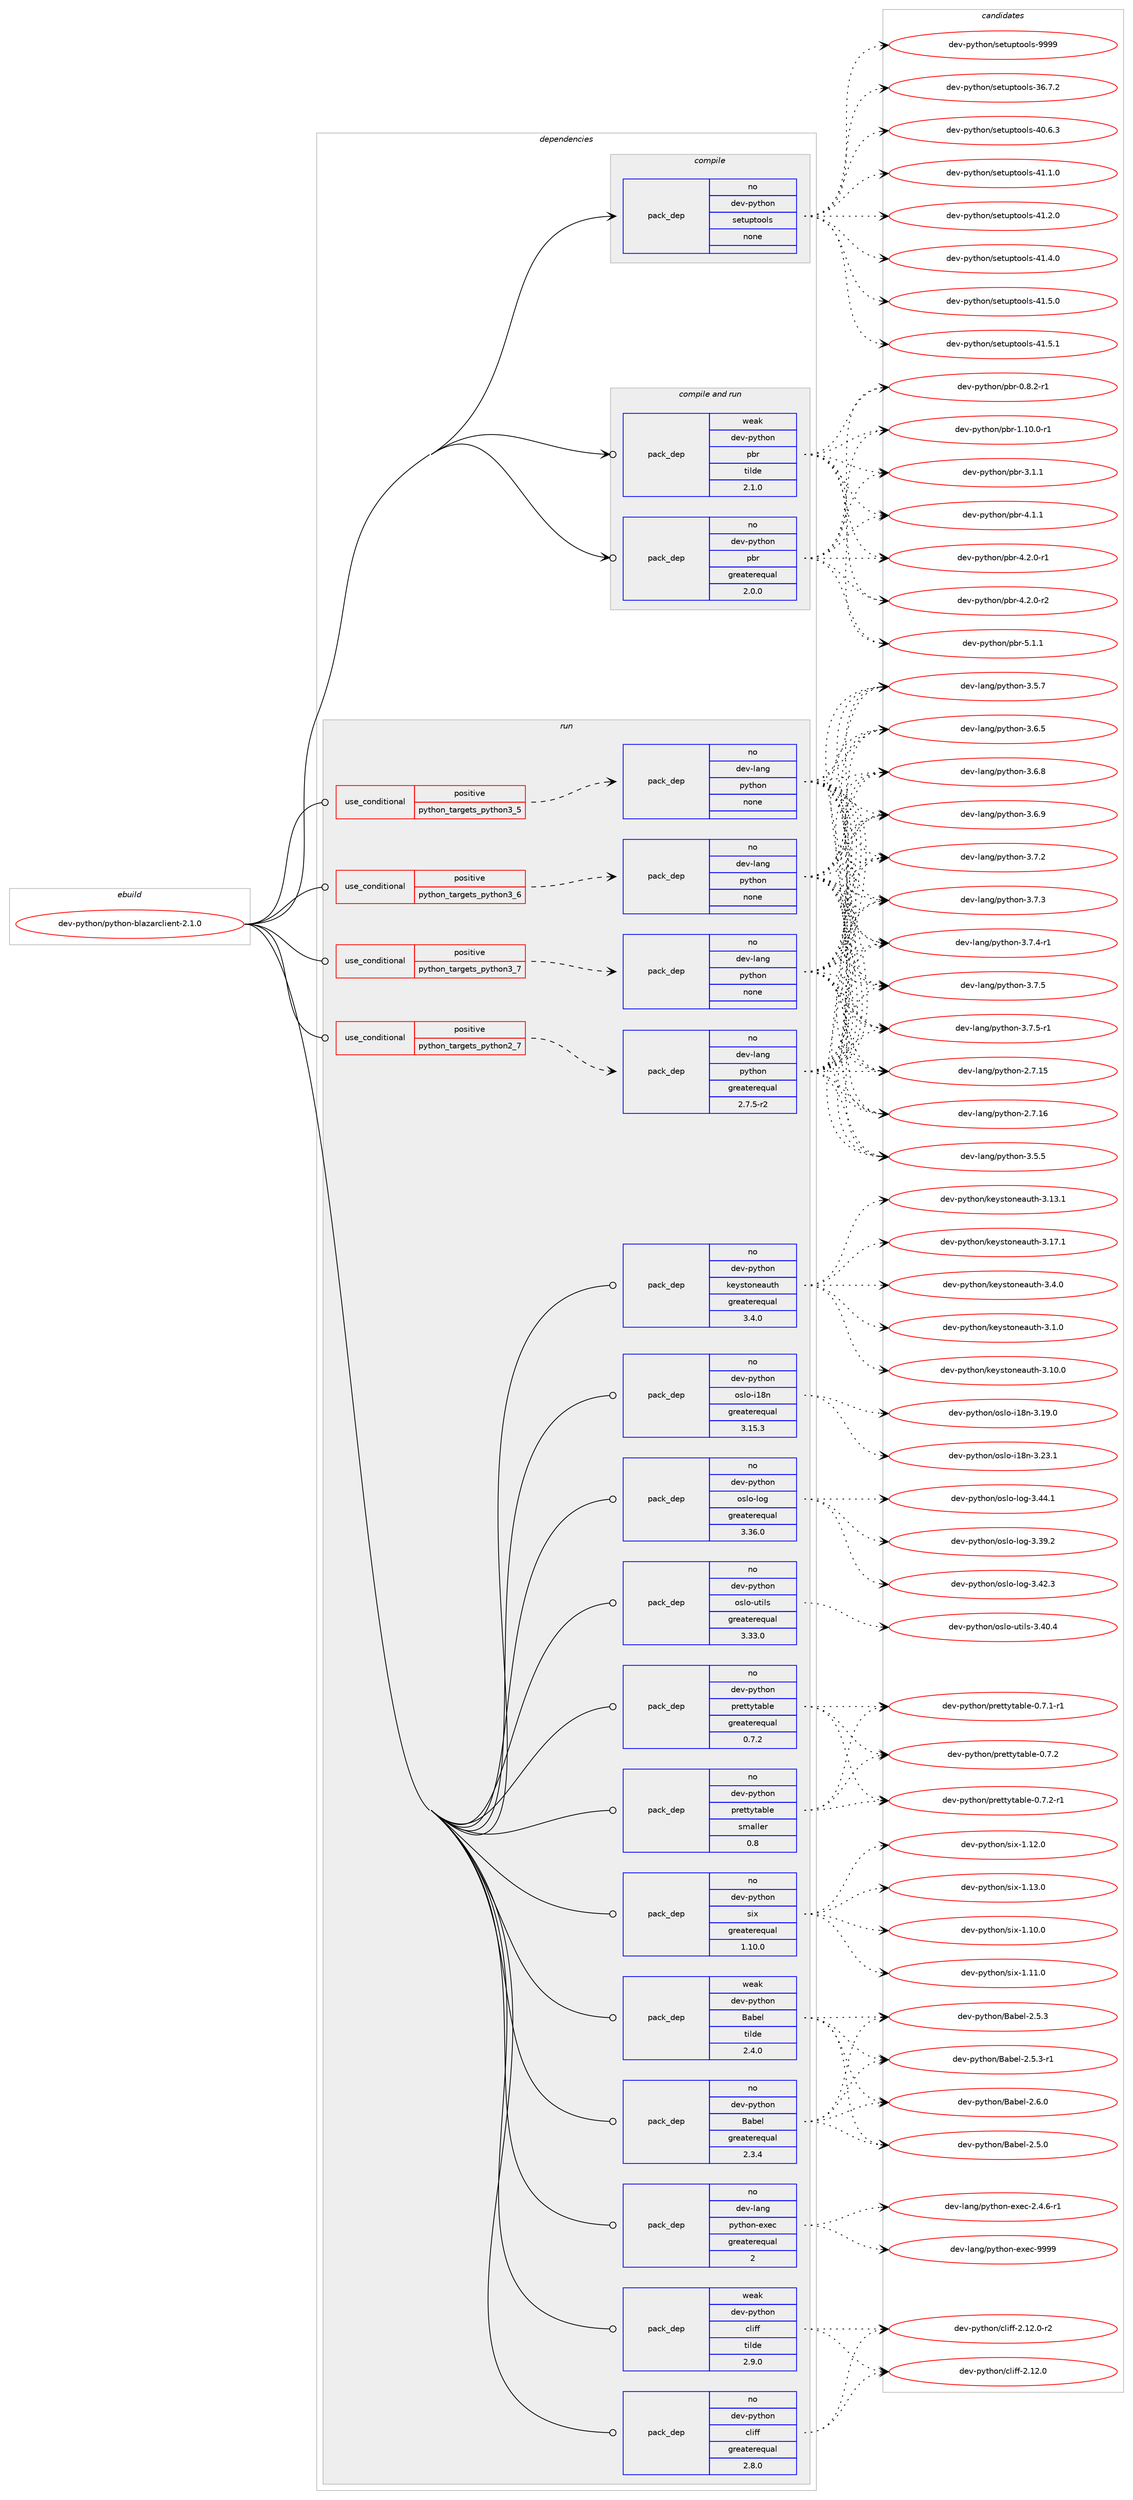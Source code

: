 digraph prolog {

# *************
# Graph options
# *************

newrank=true;
concentrate=true;
compound=true;
graph [rankdir=LR,fontname=Helvetica,fontsize=10,ranksep=1.5];#, ranksep=2.5, nodesep=0.2];
edge  [arrowhead=vee];
node  [fontname=Helvetica,fontsize=10];

# **********
# The ebuild
# **********

subgraph cluster_leftcol {
color=gray;
rank=same;
label=<<i>ebuild</i>>;
id [label="dev-python/python-blazarclient-2.1.0", color=red, width=4, href="../dev-python/python-blazarclient-2.1.0.svg"];
}

# ****************
# The dependencies
# ****************

subgraph cluster_midcol {
color=gray;
label=<<i>dependencies</i>>;
subgraph cluster_compile {
fillcolor="#eeeeee";
style=filled;
label=<<i>compile</i>>;
subgraph pack471077 {
dependency630250 [label=<<TABLE BORDER="0" CELLBORDER="1" CELLSPACING="0" CELLPADDING="4" WIDTH="220"><TR><TD ROWSPAN="6" CELLPADDING="30">pack_dep</TD></TR><TR><TD WIDTH="110">no</TD></TR><TR><TD>dev-python</TD></TR><TR><TD>setuptools</TD></TR><TR><TD>none</TD></TR><TR><TD></TD></TR></TABLE>>, shape=none, color=blue];
}
id:e -> dependency630250:w [weight=20,style="solid",arrowhead="vee"];
}
subgraph cluster_compileandrun {
fillcolor="#eeeeee";
style=filled;
label=<<i>compile and run</i>>;
subgraph pack471078 {
dependency630251 [label=<<TABLE BORDER="0" CELLBORDER="1" CELLSPACING="0" CELLPADDING="4" WIDTH="220"><TR><TD ROWSPAN="6" CELLPADDING="30">pack_dep</TD></TR><TR><TD WIDTH="110">no</TD></TR><TR><TD>dev-python</TD></TR><TR><TD>pbr</TD></TR><TR><TD>greaterequal</TD></TR><TR><TD>2.0.0</TD></TR></TABLE>>, shape=none, color=blue];
}
id:e -> dependency630251:w [weight=20,style="solid",arrowhead="odotvee"];
subgraph pack471079 {
dependency630252 [label=<<TABLE BORDER="0" CELLBORDER="1" CELLSPACING="0" CELLPADDING="4" WIDTH="220"><TR><TD ROWSPAN="6" CELLPADDING="30">pack_dep</TD></TR><TR><TD WIDTH="110">weak</TD></TR><TR><TD>dev-python</TD></TR><TR><TD>pbr</TD></TR><TR><TD>tilde</TD></TR><TR><TD>2.1.0</TD></TR></TABLE>>, shape=none, color=blue];
}
id:e -> dependency630252:w [weight=20,style="solid",arrowhead="odotvee"];
}
subgraph cluster_run {
fillcolor="#eeeeee";
style=filled;
label=<<i>run</i>>;
subgraph cond147306 {
dependency630253 [label=<<TABLE BORDER="0" CELLBORDER="1" CELLSPACING="0" CELLPADDING="4"><TR><TD ROWSPAN="3" CELLPADDING="10">use_conditional</TD></TR><TR><TD>positive</TD></TR><TR><TD>python_targets_python2_7</TD></TR></TABLE>>, shape=none, color=red];
subgraph pack471080 {
dependency630254 [label=<<TABLE BORDER="0" CELLBORDER="1" CELLSPACING="0" CELLPADDING="4" WIDTH="220"><TR><TD ROWSPAN="6" CELLPADDING="30">pack_dep</TD></TR><TR><TD WIDTH="110">no</TD></TR><TR><TD>dev-lang</TD></TR><TR><TD>python</TD></TR><TR><TD>greaterequal</TD></TR><TR><TD>2.7.5-r2</TD></TR></TABLE>>, shape=none, color=blue];
}
dependency630253:e -> dependency630254:w [weight=20,style="dashed",arrowhead="vee"];
}
id:e -> dependency630253:w [weight=20,style="solid",arrowhead="odot"];
subgraph cond147307 {
dependency630255 [label=<<TABLE BORDER="0" CELLBORDER="1" CELLSPACING="0" CELLPADDING="4"><TR><TD ROWSPAN="3" CELLPADDING="10">use_conditional</TD></TR><TR><TD>positive</TD></TR><TR><TD>python_targets_python3_5</TD></TR></TABLE>>, shape=none, color=red];
subgraph pack471081 {
dependency630256 [label=<<TABLE BORDER="0" CELLBORDER="1" CELLSPACING="0" CELLPADDING="4" WIDTH="220"><TR><TD ROWSPAN="6" CELLPADDING="30">pack_dep</TD></TR><TR><TD WIDTH="110">no</TD></TR><TR><TD>dev-lang</TD></TR><TR><TD>python</TD></TR><TR><TD>none</TD></TR><TR><TD></TD></TR></TABLE>>, shape=none, color=blue];
}
dependency630255:e -> dependency630256:w [weight=20,style="dashed",arrowhead="vee"];
}
id:e -> dependency630255:w [weight=20,style="solid",arrowhead="odot"];
subgraph cond147308 {
dependency630257 [label=<<TABLE BORDER="0" CELLBORDER="1" CELLSPACING="0" CELLPADDING="4"><TR><TD ROWSPAN="3" CELLPADDING="10">use_conditional</TD></TR><TR><TD>positive</TD></TR><TR><TD>python_targets_python3_6</TD></TR></TABLE>>, shape=none, color=red];
subgraph pack471082 {
dependency630258 [label=<<TABLE BORDER="0" CELLBORDER="1" CELLSPACING="0" CELLPADDING="4" WIDTH="220"><TR><TD ROWSPAN="6" CELLPADDING="30">pack_dep</TD></TR><TR><TD WIDTH="110">no</TD></TR><TR><TD>dev-lang</TD></TR><TR><TD>python</TD></TR><TR><TD>none</TD></TR><TR><TD></TD></TR></TABLE>>, shape=none, color=blue];
}
dependency630257:e -> dependency630258:w [weight=20,style="dashed",arrowhead="vee"];
}
id:e -> dependency630257:w [weight=20,style="solid",arrowhead="odot"];
subgraph cond147309 {
dependency630259 [label=<<TABLE BORDER="0" CELLBORDER="1" CELLSPACING="0" CELLPADDING="4"><TR><TD ROWSPAN="3" CELLPADDING="10">use_conditional</TD></TR><TR><TD>positive</TD></TR><TR><TD>python_targets_python3_7</TD></TR></TABLE>>, shape=none, color=red];
subgraph pack471083 {
dependency630260 [label=<<TABLE BORDER="0" CELLBORDER="1" CELLSPACING="0" CELLPADDING="4" WIDTH="220"><TR><TD ROWSPAN="6" CELLPADDING="30">pack_dep</TD></TR><TR><TD WIDTH="110">no</TD></TR><TR><TD>dev-lang</TD></TR><TR><TD>python</TD></TR><TR><TD>none</TD></TR><TR><TD></TD></TR></TABLE>>, shape=none, color=blue];
}
dependency630259:e -> dependency630260:w [weight=20,style="dashed",arrowhead="vee"];
}
id:e -> dependency630259:w [weight=20,style="solid",arrowhead="odot"];
subgraph pack471084 {
dependency630261 [label=<<TABLE BORDER="0" CELLBORDER="1" CELLSPACING="0" CELLPADDING="4" WIDTH="220"><TR><TD ROWSPAN="6" CELLPADDING="30">pack_dep</TD></TR><TR><TD WIDTH="110">no</TD></TR><TR><TD>dev-lang</TD></TR><TR><TD>python-exec</TD></TR><TR><TD>greaterequal</TD></TR><TR><TD>2</TD></TR></TABLE>>, shape=none, color=blue];
}
id:e -> dependency630261:w [weight=20,style="solid",arrowhead="odot"];
subgraph pack471085 {
dependency630262 [label=<<TABLE BORDER="0" CELLBORDER="1" CELLSPACING="0" CELLPADDING="4" WIDTH="220"><TR><TD ROWSPAN="6" CELLPADDING="30">pack_dep</TD></TR><TR><TD WIDTH="110">no</TD></TR><TR><TD>dev-python</TD></TR><TR><TD>Babel</TD></TR><TR><TD>greaterequal</TD></TR><TR><TD>2.3.4</TD></TR></TABLE>>, shape=none, color=blue];
}
id:e -> dependency630262:w [weight=20,style="solid",arrowhead="odot"];
subgraph pack471086 {
dependency630263 [label=<<TABLE BORDER="0" CELLBORDER="1" CELLSPACING="0" CELLPADDING="4" WIDTH="220"><TR><TD ROWSPAN="6" CELLPADDING="30">pack_dep</TD></TR><TR><TD WIDTH="110">no</TD></TR><TR><TD>dev-python</TD></TR><TR><TD>cliff</TD></TR><TR><TD>greaterequal</TD></TR><TR><TD>2.8.0</TD></TR></TABLE>>, shape=none, color=blue];
}
id:e -> dependency630263:w [weight=20,style="solid",arrowhead="odot"];
subgraph pack471087 {
dependency630264 [label=<<TABLE BORDER="0" CELLBORDER="1" CELLSPACING="0" CELLPADDING="4" WIDTH="220"><TR><TD ROWSPAN="6" CELLPADDING="30">pack_dep</TD></TR><TR><TD WIDTH="110">no</TD></TR><TR><TD>dev-python</TD></TR><TR><TD>keystoneauth</TD></TR><TR><TD>greaterequal</TD></TR><TR><TD>3.4.0</TD></TR></TABLE>>, shape=none, color=blue];
}
id:e -> dependency630264:w [weight=20,style="solid",arrowhead="odot"];
subgraph pack471088 {
dependency630265 [label=<<TABLE BORDER="0" CELLBORDER="1" CELLSPACING="0" CELLPADDING="4" WIDTH="220"><TR><TD ROWSPAN="6" CELLPADDING="30">pack_dep</TD></TR><TR><TD WIDTH="110">no</TD></TR><TR><TD>dev-python</TD></TR><TR><TD>oslo-i18n</TD></TR><TR><TD>greaterequal</TD></TR><TR><TD>3.15.3</TD></TR></TABLE>>, shape=none, color=blue];
}
id:e -> dependency630265:w [weight=20,style="solid",arrowhead="odot"];
subgraph pack471089 {
dependency630266 [label=<<TABLE BORDER="0" CELLBORDER="1" CELLSPACING="0" CELLPADDING="4" WIDTH="220"><TR><TD ROWSPAN="6" CELLPADDING="30">pack_dep</TD></TR><TR><TD WIDTH="110">no</TD></TR><TR><TD>dev-python</TD></TR><TR><TD>oslo-log</TD></TR><TR><TD>greaterequal</TD></TR><TR><TD>3.36.0</TD></TR></TABLE>>, shape=none, color=blue];
}
id:e -> dependency630266:w [weight=20,style="solid",arrowhead="odot"];
subgraph pack471090 {
dependency630267 [label=<<TABLE BORDER="0" CELLBORDER="1" CELLSPACING="0" CELLPADDING="4" WIDTH="220"><TR><TD ROWSPAN="6" CELLPADDING="30">pack_dep</TD></TR><TR><TD WIDTH="110">no</TD></TR><TR><TD>dev-python</TD></TR><TR><TD>oslo-utils</TD></TR><TR><TD>greaterequal</TD></TR><TR><TD>3.33.0</TD></TR></TABLE>>, shape=none, color=blue];
}
id:e -> dependency630267:w [weight=20,style="solid",arrowhead="odot"];
subgraph pack471091 {
dependency630268 [label=<<TABLE BORDER="0" CELLBORDER="1" CELLSPACING="0" CELLPADDING="4" WIDTH="220"><TR><TD ROWSPAN="6" CELLPADDING="30">pack_dep</TD></TR><TR><TD WIDTH="110">no</TD></TR><TR><TD>dev-python</TD></TR><TR><TD>prettytable</TD></TR><TR><TD>greaterequal</TD></TR><TR><TD>0.7.2</TD></TR></TABLE>>, shape=none, color=blue];
}
id:e -> dependency630268:w [weight=20,style="solid",arrowhead="odot"];
subgraph pack471092 {
dependency630269 [label=<<TABLE BORDER="0" CELLBORDER="1" CELLSPACING="0" CELLPADDING="4" WIDTH="220"><TR><TD ROWSPAN="6" CELLPADDING="30">pack_dep</TD></TR><TR><TD WIDTH="110">no</TD></TR><TR><TD>dev-python</TD></TR><TR><TD>prettytable</TD></TR><TR><TD>smaller</TD></TR><TR><TD>0.8</TD></TR></TABLE>>, shape=none, color=blue];
}
id:e -> dependency630269:w [weight=20,style="solid",arrowhead="odot"];
subgraph pack471093 {
dependency630270 [label=<<TABLE BORDER="0" CELLBORDER="1" CELLSPACING="0" CELLPADDING="4" WIDTH="220"><TR><TD ROWSPAN="6" CELLPADDING="30">pack_dep</TD></TR><TR><TD WIDTH="110">no</TD></TR><TR><TD>dev-python</TD></TR><TR><TD>six</TD></TR><TR><TD>greaterequal</TD></TR><TR><TD>1.10.0</TD></TR></TABLE>>, shape=none, color=blue];
}
id:e -> dependency630270:w [weight=20,style="solid",arrowhead="odot"];
subgraph pack471094 {
dependency630271 [label=<<TABLE BORDER="0" CELLBORDER="1" CELLSPACING="0" CELLPADDING="4" WIDTH="220"><TR><TD ROWSPAN="6" CELLPADDING="30">pack_dep</TD></TR><TR><TD WIDTH="110">weak</TD></TR><TR><TD>dev-python</TD></TR><TR><TD>Babel</TD></TR><TR><TD>tilde</TD></TR><TR><TD>2.4.0</TD></TR></TABLE>>, shape=none, color=blue];
}
id:e -> dependency630271:w [weight=20,style="solid",arrowhead="odot"];
subgraph pack471095 {
dependency630272 [label=<<TABLE BORDER="0" CELLBORDER="1" CELLSPACING="0" CELLPADDING="4" WIDTH="220"><TR><TD ROWSPAN="6" CELLPADDING="30">pack_dep</TD></TR><TR><TD WIDTH="110">weak</TD></TR><TR><TD>dev-python</TD></TR><TR><TD>cliff</TD></TR><TR><TD>tilde</TD></TR><TR><TD>2.9.0</TD></TR></TABLE>>, shape=none, color=blue];
}
id:e -> dependency630272:w [weight=20,style="solid",arrowhead="odot"];
}
}

# **************
# The candidates
# **************

subgraph cluster_choices {
rank=same;
color=gray;
label=<<i>candidates</i>>;

subgraph choice471077 {
color=black;
nodesep=1;
choice100101118451121211161041111104711510111611711211611111110811545515446554650 [label="dev-python/setuptools-36.7.2", color=red, width=4,href="../dev-python/setuptools-36.7.2.svg"];
choice100101118451121211161041111104711510111611711211611111110811545524846544651 [label="dev-python/setuptools-40.6.3", color=red, width=4,href="../dev-python/setuptools-40.6.3.svg"];
choice100101118451121211161041111104711510111611711211611111110811545524946494648 [label="dev-python/setuptools-41.1.0", color=red, width=4,href="../dev-python/setuptools-41.1.0.svg"];
choice100101118451121211161041111104711510111611711211611111110811545524946504648 [label="dev-python/setuptools-41.2.0", color=red, width=4,href="../dev-python/setuptools-41.2.0.svg"];
choice100101118451121211161041111104711510111611711211611111110811545524946524648 [label="dev-python/setuptools-41.4.0", color=red, width=4,href="../dev-python/setuptools-41.4.0.svg"];
choice100101118451121211161041111104711510111611711211611111110811545524946534648 [label="dev-python/setuptools-41.5.0", color=red, width=4,href="../dev-python/setuptools-41.5.0.svg"];
choice100101118451121211161041111104711510111611711211611111110811545524946534649 [label="dev-python/setuptools-41.5.1", color=red, width=4,href="../dev-python/setuptools-41.5.1.svg"];
choice10010111845112121116104111110471151011161171121161111111081154557575757 [label="dev-python/setuptools-9999", color=red, width=4,href="../dev-python/setuptools-9999.svg"];
dependency630250:e -> choice100101118451121211161041111104711510111611711211611111110811545515446554650:w [style=dotted,weight="100"];
dependency630250:e -> choice100101118451121211161041111104711510111611711211611111110811545524846544651:w [style=dotted,weight="100"];
dependency630250:e -> choice100101118451121211161041111104711510111611711211611111110811545524946494648:w [style=dotted,weight="100"];
dependency630250:e -> choice100101118451121211161041111104711510111611711211611111110811545524946504648:w [style=dotted,weight="100"];
dependency630250:e -> choice100101118451121211161041111104711510111611711211611111110811545524946524648:w [style=dotted,weight="100"];
dependency630250:e -> choice100101118451121211161041111104711510111611711211611111110811545524946534648:w [style=dotted,weight="100"];
dependency630250:e -> choice100101118451121211161041111104711510111611711211611111110811545524946534649:w [style=dotted,weight="100"];
dependency630250:e -> choice10010111845112121116104111110471151011161171121161111111081154557575757:w [style=dotted,weight="100"];
}
subgraph choice471078 {
color=black;
nodesep=1;
choice1001011184511212111610411111047112981144548465646504511449 [label="dev-python/pbr-0.8.2-r1", color=red, width=4,href="../dev-python/pbr-0.8.2-r1.svg"];
choice100101118451121211161041111104711298114454946494846484511449 [label="dev-python/pbr-1.10.0-r1", color=red, width=4,href="../dev-python/pbr-1.10.0-r1.svg"];
choice100101118451121211161041111104711298114455146494649 [label="dev-python/pbr-3.1.1", color=red, width=4,href="../dev-python/pbr-3.1.1.svg"];
choice100101118451121211161041111104711298114455246494649 [label="dev-python/pbr-4.1.1", color=red, width=4,href="../dev-python/pbr-4.1.1.svg"];
choice1001011184511212111610411111047112981144552465046484511449 [label="dev-python/pbr-4.2.0-r1", color=red, width=4,href="../dev-python/pbr-4.2.0-r1.svg"];
choice1001011184511212111610411111047112981144552465046484511450 [label="dev-python/pbr-4.2.0-r2", color=red, width=4,href="../dev-python/pbr-4.2.0-r2.svg"];
choice100101118451121211161041111104711298114455346494649 [label="dev-python/pbr-5.1.1", color=red, width=4,href="../dev-python/pbr-5.1.1.svg"];
dependency630251:e -> choice1001011184511212111610411111047112981144548465646504511449:w [style=dotted,weight="100"];
dependency630251:e -> choice100101118451121211161041111104711298114454946494846484511449:w [style=dotted,weight="100"];
dependency630251:e -> choice100101118451121211161041111104711298114455146494649:w [style=dotted,weight="100"];
dependency630251:e -> choice100101118451121211161041111104711298114455246494649:w [style=dotted,weight="100"];
dependency630251:e -> choice1001011184511212111610411111047112981144552465046484511449:w [style=dotted,weight="100"];
dependency630251:e -> choice1001011184511212111610411111047112981144552465046484511450:w [style=dotted,weight="100"];
dependency630251:e -> choice100101118451121211161041111104711298114455346494649:w [style=dotted,weight="100"];
}
subgraph choice471079 {
color=black;
nodesep=1;
choice1001011184511212111610411111047112981144548465646504511449 [label="dev-python/pbr-0.8.2-r1", color=red, width=4,href="../dev-python/pbr-0.8.2-r1.svg"];
choice100101118451121211161041111104711298114454946494846484511449 [label="dev-python/pbr-1.10.0-r1", color=red, width=4,href="../dev-python/pbr-1.10.0-r1.svg"];
choice100101118451121211161041111104711298114455146494649 [label="dev-python/pbr-3.1.1", color=red, width=4,href="../dev-python/pbr-3.1.1.svg"];
choice100101118451121211161041111104711298114455246494649 [label="dev-python/pbr-4.1.1", color=red, width=4,href="../dev-python/pbr-4.1.1.svg"];
choice1001011184511212111610411111047112981144552465046484511449 [label="dev-python/pbr-4.2.0-r1", color=red, width=4,href="../dev-python/pbr-4.2.0-r1.svg"];
choice1001011184511212111610411111047112981144552465046484511450 [label="dev-python/pbr-4.2.0-r2", color=red, width=4,href="../dev-python/pbr-4.2.0-r2.svg"];
choice100101118451121211161041111104711298114455346494649 [label="dev-python/pbr-5.1.1", color=red, width=4,href="../dev-python/pbr-5.1.1.svg"];
dependency630252:e -> choice1001011184511212111610411111047112981144548465646504511449:w [style=dotted,weight="100"];
dependency630252:e -> choice100101118451121211161041111104711298114454946494846484511449:w [style=dotted,weight="100"];
dependency630252:e -> choice100101118451121211161041111104711298114455146494649:w [style=dotted,weight="100"];
dependency630252:e -> choice100101118451121211161041111104711298114455246494649:w [style=dotted,weight="100"];
dependency630252:e -> choice1001011184511212111610411111047112981144552465046484511449:w [style=dotted,weight="100"];
dependency630252:e -> choice1001011184511212111610411111047112981144552465046484511450:w [style=dotted,weight="100"];
dependency630252:e -> choice100101118451121211161041111104711298114455346494649:w [style=dotted,weight="100"];
}
subgraph choice471080 {
color=black;
nodesep=1;
choice10010111845108971101034711212111610411111045504655464953 [label="dev-lang/python-2.7.15", color=red, width=4,href="../dev-lang/python-2.7.15.svg"];
choice10010111845108971101034711212111610411111045504655464954 [label="dev-lang/python-2.7.16", color=red, width=4,href="../dev-lang/python-2.7.16.svg"];
choice100101118451089711010347112121116104111110455146534653 [label="dev-lang/python-3.5.5", color=red, width=4,href="../dev-lang/python-3.5.5.svg"];
choice100101118451089711010347112121116104111110455146534655 [label="dev-lang/python-3.5.7", color=red, width=4,href="../dev-lang/python-3.5.7.svg"];
choice100101118451089711010347112121116104111110455146544653 [label="dev-lang/python-3.6.5", color=red, width=4,href="../dev-lang/python-3.6.5.svg"];
choice100101118451089711010347112121116104111110455146544656 [label="dev-lang/python-3.6.8", color=red, width=4,href="../dev-lang/python-3.6.8.svg"];
choice100101118451089711010347112121116104111110455146544657 [label="dev-lang/python-3.6.9", color=red, width=4,href="../dev-lang/python-3.6.9.svg"];
choice100101118451089711010347112121116104111110455146554650 [label="dev-lang/python-3.7.2", color=red, width=4,href="../dev-lang/python-3.7.2.svg"];
choice100101118451089711010347112121116104111110455146554651 [label="dev-lang/python-3.7.3", color=red, width=4,href="../dev-lang/python-3.7.3.svg"];
choice1001011184510897110103471121211161041111104551465546524511449 [label="dev-lang/python-3.7.4-r1", color=red, width=4,href="../dev-lang/python-3.7.4-r1.svg"];
choice100101118451089711010347112121116104111110455146554653 [label="dev-lang/python-3.7.5", color=red, width=4,href="../dev-lang/python-3.7.5.svg"];
choice1001011184510897110103471121211161041111104551465546534511449 [label="dev-lang/python-3.7.5-r1", color=red, width=4,href="../dev-lang/python-3.7.5-r1.svg"];
dependency630254:e -> choice10010111845108971101034711212111610411111045504655464953:w [style=dotted,weight="100"];
dependency630254:e -> choice10010111845108971101034711212111610411111045504655464954:w [style=dotted,weight="100"];
dependency630254:e -> choice100101118451089711010347112121116104111110455146534653:w [style=dotted,weight="100"];
dependency630254:e -> choice100101118451089711010347112121116104111110455146534655:w [style=dotted,weight="100"];
dependency630254:e -> choice100101118451089711010347112121116104111110455146544653:w [style=dotted,weight="100"];
dependency630254:e -> choice100101118451089711010347112121116104111110455146544656:w [style=dotted,weight="100"];
dependency630254:e -> choice100101118451089711010347112121116104111110455146544657:w [style=dotted,weight="100"];
dependency630254:e -> choice100101118451089711010347112121116104111110455146554650:w [style=dotted,weight="100"];
dependency630254:e -> choice100101118451089711010347112121116104111110455146554651:w [style=dotted,weight="100"];
dependency630254:e -> choice1001011184510897110103471121211161041111104551465546524511449:w [style=dotted,weight="100"];
dependency630254:e -> choice100101118451089711010347112121116104111110455146554653:w [style=dotted,weight="100"];
dependency630254:e -> choice1001011184510897110103471121211161041111104551465546534511449:w [style=dotted,weight="100"];
}
subgraph choice471081 {
color=black;
nodesep=1;
choice10010111845108971101034711212111610411111045504655464953 [label="dev-lang/python-2.7.15", color=red, width=4,href="../dev-lang/python-2.7.15.svg"];
choice10010111845108971101034711212111610411111045504655464954 [label="dev-lang/python-2.7.16", color=red, width=4,href="../dev-lang/python-2.7.16.svg"];
choice100101118451089711010347112121116104111110455146534653 [label="dev-lang/python-3.5.5", color=red, width=4,href="../dev-lang/python-3.5.5.svg"];
choice100101118451089711010347112121116104111110455146534655 [label="dev-lang/python-3.5.7", color=red, width=4,href="../dev-lang/python-3.5.7.svg"];
choice100101118451089711010347112121116104111110455146544653 [label="dev-lang/python-3.6.5", color=red, width=4,href="../dev-lang/python-3.6.5.svg"];
choice100101118451089711010347112121116104111110455146544656 [label="dev-lang/python-3.6.8", color=red, width=4,href="../dev-lang/python-3.6.8.svg"];
choice100101118451089711010347112121116104111110455146544657 [label="dev-lang/python-3.6.9", color=red, width=4,href="../dev-lang/python-3.6.9.svg"];
choice100101118451089711010347112121116104111110455146554650 [label="dev-lang/python-3.7.2", color=red, width=4,href="../dev-lang/python-3.7.2.svg"];
choice100101118451089711010347112121116104111110455146554651 [label="dev-lang/python-3.7.3", color=red, width=4,href="../dev-lang/python-3.7.3.svg"];
choice1001011184510897110103471121211161041111104551465546524511449 [label="dev-lang/python-3.7.4-r1", color=red, width=4,href="../dev-lang/python-3.7.4-r1.svg"];
choice100101118451089711010347112121116104111110455146554653 [label="dev-lang/python-3.7.5", color=red, width=4,href="../dev-lang/python-3.7.5.svg"];
choice1001011184510897110103471121211161041111104551465546534511449 [label="dev-lang/python-3.7.5-r1", color=red, width=4,href="../dev-lang/python-3.7.5-r1.svg"];
dependency630256:e -> choice10010111845108971101034711212111610411111045504655464953:w [style=dotted,weight="100"];
dependency630256:e -> choice10010111845108971101034711212111610411111045504655464954:w [style=dotted,weight="100"];
dependency630256:e -> choice100101118451089711010347112121116104111110455146534653:w [style=dotted,weight="100"];
dependency630256:e -> choice100101118451089711010347112121116104111110455146534655:w [style=dotted,weight="100"];
dependency630256:e -> choice100101118451089711010347112121116104111110455146544653:w [style=dotted,weight="100"];
dependency630256:e -> choice100101118451089711010347112121116104111110455146544656:w [style=dotted,weight="100"];
dependency630256:e -> choice100101118451089711010347112121116104111110455146544657:w [style=dotted,weight="100"];
dependency630256:e -> choice100101118451089711010347112121116104111110455146554650:w [style=dotted,weight="100"];
dependency630256:e -> choice100101118451089711010347112121116104111110455146554651:w [style=dotted,weight="100"];
dependency630256:e -> choice1001011184510897110103471121211161041111104551465546524511449:w [style=dotted,weight="100"];
dependency630256:e -> choice100101118451089711010347112121116104111110455146554653:w [style=dotted,weight="100"];
dependency630256:e -> choice1001011184510897110103471121211161041111104551465546534511449:w [style=dotted,weight="100"];
}
subgraph choice471082 {
color=black;
nodesep=1;
choice10010111845108971101034711212111610411111045504655464953 [label="dev-lang/python-2.7.15", color=red, width=4,href="../dev-lang/python-2.7.15.svg"];
choice10010111845108971101034711212111610411111045504655464954 [label="dev-lang/python-2.7.16", color=red, width=4,href="../dev-lang/python-2.7.16.svg"];
choice100101118451089711010347112121116104111110455146534653 [label="dev-lang/python-3.5.5", color=red, width=4,href="../dev-lang/python-3.5.5.svg"];
choice100101118451089711010347112121116104111110455146534655 [label="dev-lang/python-3.5.7", color=red, width=4,href="../dev-lang/python-3.5.7.svg"];
choice100101118451089711010347112121116104111110455146544653 [label="dev-lang/python-3.6.5", color=red, width=4,href="../dev-lang/python-3.6.5.svg"];
choice100101118451089711010347112121116104111110455146544656 [label="dev-lang/python-3.6.8", color=red, width=4,href="../dev-lang/python-3.6.8.svg"];
choice100101118451089711010347112121116104111110455146544657 [label="dev-lang/python-3.6.9", color=red, width=4,href="../dev-lang/python-3.6.9.svg"];
choice100101118451089711010347112121116104111110455146554650 [label="dev-lang/python-3.7.2", color=red, width=4,href="../dev-lang/python-3.7.2.svg"];
choice100101118451089711010347112121116104111110455146554651 [label="dev-lang/python-3.7.3", color=red, width=4,href="../dev-lang/python-3.7.3.svg"];
choice1001011184510897110103471121211161041111104551465546524511449 [label="dev-lang/python-3.7.4-r1", color=red, width=4,href="../dev-lang/python-3.7.4-r1.svg"];
choice100101118451089711010347112121116104111110455146554653 [label="dev-lang/python-3.7.5", color=red, width=4,href="../dev-lang/python-3.7.5.svg"];
choice1001011184510897110103471121211161041111104551465546534511449 [label="dev-lang/python-3.7.5-r1", color=red, width=4,href="../dev-lang/python-3.7.5-r1.svg"];
dependency630258:e -> choice10010111845108971101034711212111610411111045504655464953:w [style=dotted,weight="100"];
dependency630258:e -> choice10010111845108971101034711212111610411111045504655464954:w [style=dotted,weight="100"];
dependency630258:e -> choice100101118451089711010347112121116104111110455146534653:w [style=dotted,weight="100"];
dependency630258:e -> choice100101118451089711010347112121116104111110455146534655:w [style=dotted,weight="100"];
dependency630258:e -> choice100101118451089711010347112121116104111110455146544653:w [style=dotted,weight="100"];
dependency630258:e -> choice100101118451089711010347112121116104111110455146544656:w [style=dotted,weight="100"];
dependency630258:e -> choice100101118451089711010347112121116104111110455146544657:w [style=dotted,weight="100"];
dependency630258:e -> choice100101118451089711010347112121116104111110455146554650:w [style=dotted,weight="100"];
dependency630258:e -> choice100101118451089711010347112121116104111110455146554651:w [style=dotted,weight="100"];
dependency630258:e -> choice1001011184510897110103471121211161041111104551465546524511449:w [style=dotted,weight="100"];
dependency630258:e -> choice100101118451089711010347112121116104111110455146554653:w [style=dotted,weight="100"];
dependency630258:e -> choice1001011184510897110103471121211161041111104551465546534511449:w [style=dotted,weight="100"];
}
subgraph choice471083 {
color=black;
nodesep=1;
choice10010111845108971101034711212111610411111045504655464953 [label="dev-lang/python-2.7.15", color=red, width=4,href="../dev-lang/python-2.7.15.svg"];
choice10010111845108971101034711212111610411111045504655464954 [label="dev-lang/python-2.7.16", color=red, width=4,href="../dev-lang/python-2.7.16.svg"];
choice100101118451089711010347112121116104111110455146534653 [label="dev-lang/python-3.5.5", color=red, width=4,href="../dev-lang/python-3.5.5.svg"];
choice100101118451089711010347112121116104111110455146534655 [label="dev-lang/python-3.5.7", color=red, width=4,href="../dev-lang/python-3.5.7.svg"];
choice100101118451089711010347112121116104111110455146544653 [label="dev-lang/python-3.6.5", color=red, width=4,href="../dev-lang/python-3.6.5.svg"];
choice100101118451089711010347112121116104111110455146544656 [label="dev-lang/python-3.6.8", color=red, width=4,href="../dev-lang/python-3.6.8.svg"];
choice100101118451089711010347112121116104111110455146544657 [label="dev-lang/python-3.6.9", color=red, width=4,href="../dev-lang/python-3.6.9.svg"];
choice100101118451089711010347112121116104111110455146554650 [label="dev-lang/python-3.7.2", color=red, width=4,href="../dev-lang/python-3.7.2.svg"];
choice100101118451089711010347112121116104111110455146554651 [label="dev-lang/python-3.7.3", color=red, width=4,href="../dev-lang/python-3.7.3.svg"];
choice1001011184510897110103471121211161041111104551465546524511449 [label="dev-lang/python-3.7.4-r1", color=red, width=4,href="../dev-lang/python-3.7.4-r1.svg"];
choice100101118451089711010347112121116104111110455146554653 [label="dev-lang/python-3.7.5", color=red, width=4,href="../dev-lang/python-3.7.5.svg"];
choice1001011184510897110103471121211161041111104551465546534511449 [label="dev-lang/python-3.7.5-r1", color=red, width=4,href="../dev-lang/python-3.7.5-r1.svg"];
dependency630260:e -> choice10010111845108971101034711212111610411111045504655464953:w [style=dotted,weight="100"];
dependency630260:e -> choice10010111845108971101034711212111610411111045504655464954:w [style=dotted,weight="100"];
dependency630260:e -> choice100101118451089711010347112121116104111110455146534653:w [style=dotted,weight="100"];
dependency630260:e -> choice100101118451089711010347112121116104111110455146534655:w [style=dotted,weight="100"];
dependency630260:e -> choice100101118451089711010347112121116104111110455146544653:w [style=dotted,weight="100"];
dependency630260:e -> choice100101118451089711010347112121116104111110455146544656:w [style=dotted,weight="100"];
dependency630260:e -> choice100101118451089711010347112121116104111110455146544657:w [style=dotted,weight="100"];
dependency630260:e -> choice100101118451089711010347112121116104111110455146554650:w [style=dotted,weight="100"];
dependency630260:e -> choice100101118451089711010347112121116104111110455146554651:w [style=dotted,weight="100"];
dependency630260:e -> choice1001011184510897110103471121211161041111104551465546524511449:w [style=dotted,weight="100"];
dependency630260:e -> choice100101118451089711010347112121116104111110455146554653:w [style=dotted,weight="100"];
dependency630260:e -> choice1001011184510897110103471121211161041111104551465546534511449:w [style=dotted,weight="100"];
}
subgraph choice471084 {
color=black;
nodesep=1;
choice10010111845108971101034711212111610411111045101120101994550465246544511449 [label="dev-lang/python-exec-2.4.6-r1", color=red, width=4,href="../dev-lang/python-exec-2.4.6-r1.svg"];
choice10010111845108971101034711212111610411111045101120101994557575757 [label="dev-lang/python-exec-9999", color=red, width=4,href="../dev-lang/python-exec-9999.svg"];
dependency630261:e -> choice10010111845108971101034711212111610411111045101120101994550465246544511449:w [style=dotted,weight="100"];
dependency630261:e -> choice10010111845108971101034711212111610411111045101120101994557575757:w [style=dotted,weight="100"];
}
subgraph choice471085 {
color=black;
nodesep=1;
choice1001011184511212111610411111047669798101108455046534648 [label="dev-python/Babel-2.5.0", color=red, width=4,href="../dev-python/Babel-2.5.0.svg"];
choice1001011184511212111610411111047669798101108455046534651 [label="dev-python/Babel-2.5.3", color=red, width=4,href="../dev-python/Babel-2.5.3.svg"];
choice10010111845112121116104111110476697981011084550465346514511449 [label="dev-python/Babel-2.5.3-r1", color=red, width=4,href="../dev-python/Babel-2.5.3-r1.svg"];
choice1001011184511212111610411111047669798101108455046544648 [label="dev-python/Babel-2.6.0", color=red, width=4,href="../dev-python/Babel-2.6.0.svg"];
dependency630262:e -> choice1001011184511212111610411111047669798101108455046534648:w [style=dotted,weight="100"];
dependency630262:e -> choice1001011184511212111610411111047669798101108455046534651:w [style=dotted,weight="100"];
dependency630262:e -> choice10010111845112121116104111110476697981011084550465346514511449:w [style=dotted,weight="100"];
dependency630262:e -> choice1001011184511212111610411111047669798101108455046544648:w [style=dotted,weight="100"];
}
subgraph choice471086 {
color=black;
nodesep=1;
choice10010111845112121116104111110479910810510210245504649504648 [label="dev-python/cliff-2.12.0", color=red, width=4,href="../dev-python/cliff-2.12.0.svg"];
choice100101118451121211161041111104799108105102102455046495046484511450 [label="dev-python/cliff-2.12.0-r2", color=red, width=4,href="../dev-python/cliff-2.12.0-r2.svg"];
dependency630263:e -> choice10010111845112121116104111110479910810510210245504649504648:w [style=dotted,weight="100"];
dependency630263:e -> choice100101118451121211161041111104799108105102102455046495046484511450:w [style=dotted,weight="100"];
}
subgraph choice471087 {
color=black;
nodesep=1;
choice100101118451121211161041111104710710112111511611111010197117116104455146494648 [label="dev-python/keystoneauth-3.1.0", color=red, width=4,href="../dev-python/keystoneauth-3.1.0.svg"];
choice10010111845112121116104111110471071011211151161111101019711711610445514649484648 [label="dev-python/keystoneauth-3.10.0", color=red, width=4,href="../dev-python/keystoneauth-3.10.0.svg"];
choice10010111845112121116104111110471071011211151161111101019711711610445514649514649 [label="dev-python/keystoneauth-3.13.1", color=red, width=4,href="../dev-python/keystoneauth-3.13.1.svg"];
choice10010111845112121116104111110471071011211151161111101019711711610445514649554649 [label="dev-python/keystoneauth-3.17.1", color=red, width=4,href="../dev-python/keystoneauth-3.17.1.svg"];
choice100101118451121211161041111104710710112111511611111010197117116104455146524648 [label="dev-python/keystoneauth-3.4.0", color=red, width=4,href="../dev-python/keystoneauth-3.4.0.svg"];
dependency630264:e -> choice100101118451121211161041111104710710112111511611111010197117116104455146494648:w [style=dotted,weight="100"];
dependency630264:e -> choice10010111845112121116104111110471071011211151161111101019711711610445514649484648:w [style=dotted,weight="100"];
dependency630264:e -> choice10010111845112121116104111110471071011211151161111101019711711610445514649514649:w [style=dotted,weight="100"];
dependency630264:e -> choice10010111845112121116104111110471071011211151161111101019711711610445514649554649:w [style=dotted,weight="100"];
dependency630264:e -> choice100101118451121211161041111104710710112111511611111010197117116104455146524648:w [style=dotted,weight="100"];
}
subgraph choice471088 {
color=black;
nodesep=1;
choice100101118451121211161041111104711111510811145105495611045514649574648 [label="dev-python/oslo-i18n-3.19.0", color=red, width=4,href="../dev-python/oslo-i18n-3.19.0.svg"];
choice100101118451121211161041111104711111510811145105495611045514650514649 [label="dev-python/oslo-i18n-3.23.1", color=red, width=4,href="../dev-python/oslo-i18n-3.23.1.svg"];
dependency630265:e -> choice100101118451121211161041111104711111510811145105495611045514649574648:w [style=dotted,weight="100"];
dependency630265:e -> choice100101118451121211161041111104711111510811145105495611045514650514649:w [style=dotted,weight="100"];
}
subgraph choice471089 {
color=black;
nodesep=1;
choice10010111845112121116104111110471111151081114510811110345514651574650 [label="dev-python/oslo-log-3.39.2", color=red, width=4,href="../dev-python/oslo-log-3.39.2.svg"];
choice10010111845112121116104111110471111151081114510811110345514652504651 [label="dev-python/oslo-log-3.42.3", color=red, width=4,href="../dev-python/oslo-log-3.42.3.svg"];
choice10010111845112121116104111110471111151081114510811110345514652524649 [label="dev-python/oslo-log-3.44.1", color=red, width=4,href="../dev-python/oslo-log-3.44.1.svg"];
dependency630266:e -> choice10010111845112121116104111110471111151081114510811110345514651574650:w [style=dotted,weight="100"];
dependency630266:e -> choice10010111845112121116104111110471111151081114510811110345514652504651:w [style=dotted,weight="100"];
dependency630266:e -> choice10010111845112121116104111110471111151081114510811110345514652524649:w [style=dotted,weight="100"];
}
subgraph choice471090 {
color=black;
nodesep=1;
choice10010111845112121116104111110471111151081114511711610510811545514652484652 [label="dev-python/oslo-utils-3.40.4", color=red, width=4,href="../dev-python/oslo-utils-3.40.4.svg"];
dependency630267:e -> choice10010111845112121116104111110471111151081114511711610510811545514652484652:w [style=dotted,weight="100"];
}
subgraph choice471091 {
color=black;
nodesep=1;
choice100101118451121211161041111104711211410111611612111697981081014548465546494511449 [label="dev-python/prettytable-0.7.1-r1", color=red, width=4,href="../dev-python/prettytable-0.7.1-r1.svg"];
choice10010111845112121116104111110471121141011161161211169798108101454846554650 [label="dev-python/prettytable-0.7.2", color=red, width=4,href="../dev-python/prettytable-0.7.2.svg"];
choice100101118451121211161041111104711211410111611612111697981081014548465546504511449 [label="dev-python/prettytable-0.7.2-r1", color=red, width=4,href="../dev-python/prettytable-0.7.2-r1.svg"];
dependency630268:e -> choice100101118451121211161041111104711211410111611612111697981081014548465546494511449:w [style=dotted,weight="100"];
dependency630268:e -> choice10010111845112121116104111110471121141011161161211169798108101454846554650:w [style=dotted,weight="100"];
dependency630268:e -> choice100101118451121211161041111104711211410111611612111697981081014548465546504511449:w [style=dotted,weight="100"];
}
subgraph choice471092 {
color=black;
nodesep=1;
choice100101118451121211161041111104711211410111611612111697981081014548465546494511449 [label="dev-python/prettytable-0.7.1-r1", color=red, width=4,href="../dev-python/prettytable-0.7.1-r1.svg"];
choice10010111845112121116104111110471121141011161161211169798108101454846554650 [label="dev-python/prettytable-0.7.2", color=red, width=4,href="../dev-python/prettytable-0.7.2.svg"];
choice100101118451121211161041111104711211410111611612111697981081014548465546504511449 [label="dev-python/prettytable-0.7.2-r1", color=red, width=4,href="../dev-python/prettytable-0.7.2-r1.svg"];
dependency630269:e -> choice100101118451121211161041111104711211410111611612111697981081014548465546494511449:w [style=dotted,weight="100"];
dependency630269:e -> choice10010111845112121116104111110471121141011161161211169798108101454846554650:w [style=dotted,weight="100"];
dependency630269:e -> choice100101118451121211161041111104711211410111611612111697981081014548465546504511449:w [style=dotted,weight="100"];
}
subgraph choice471093 {
color=black;
nodesep=1;
choice100101118451121211161041111104711510512045494649484648 [label="dev-python/six-1.10.0", color=red, width=4,href="../dev-python/six-1.10.0.svg"];
choice100101118451121211161041111104711510512045494649494648 [label="dev-python/six-1.11.0", color=red, width=4,href="../dev-python/six-1.11.0.svg"];
choice100101118451121211161041111104711510512045494649504648 [label="dev-python/six-1.12.0", color=red, width=4,href="../dev-python/six-1.12.0.svg"];
choice100101118451121211161041111104711510512045494649514648 [label="dev-python/six-1.13.0", color=red, width=4,href="../dev-python/six-1.13.0.svg"];
dependency630270:e -> choice100101118451121211161041111104711510512045494649484648:w [style=dotted,weight="100"];
dependency630270:e -> choice100101118451121211161041111104711510512045494649494648:w [style=dotted,weight="100"];
dependency630270:e -> choice100101118451121211161041111104711510512045494649504648:w [style=dotted,weight="100"];
dependency630270:e -> choice100101118451121211161041111104711510512045494649514648:w [style=dotted,weight="100"];
}
subgraph choice471094 {
color=black;
nodesep=1;
choice1001011184511212111610411111047669798101108455046534648 [label="dev-python/Babel-2.5.0", color=red, width=4,href="../dev-python/Babel-2.5.0.svg"];
choice1001011184511212111610411111047669798101108455046534651 [label="dev-python/Babel-2.5.3", color=red, width=4,href="../dev-python/Babel-2.5.3.svg"];
choice10010111845112121116104111110476697981011084550465346514511449 [label="dev-python/Babel-2.5.3-r1", color=red, width=4,href="../dev-python/Babel-2.5.3-r1.svg"];
choice1001011184511212111610411111047669798101108455046544648 [label="dev-python/Babel-2.6.0", color=red, width=4,href="../dev-python/Babel-2.6.0.svg"];
dependency630271:e -> choice1001011184511212111610411111047669798101108455046534648:w [style=dotted,weight="100"];
dependency630271:e -> choice1001011184511212111610411111047669798101108455046534651:w [style=dotted,weight="100"];
dependency630271:e -> choice10010111845112121116104111110476697981011084550465346514511449:w [style=dotted,weight="100"];
dependency630271:e -> choice1001011184511212111610411111047669798101108455046544648:w [style=dotted,weight="100"];
}
subgraph choice471095 {
color=black;
nodesep=1;
choice10010111845112121116104111110479910810510210245504649504648 [label="dev-python/cliff-2.12.0", color=red, width=4,href="../dev-python/cliff-2.12.0.svg"];
choice100101118451121211161041111104799108105102102455046495046484511450 [label="dev-python/cliff-2.12.0-r2", color=red, width=4,href="../dev-python/cliff-2.12.0-r2.svg"];
dependency630272:e -> choice10010111845112121116104111110479910810510210245504649504648:w [style=dotted,weight="100"];
dependency630272:e -> choice100101118451121211161041111104799108105102102455046495046484511450:w [style=dotted,weight="100"];
}
}

}
